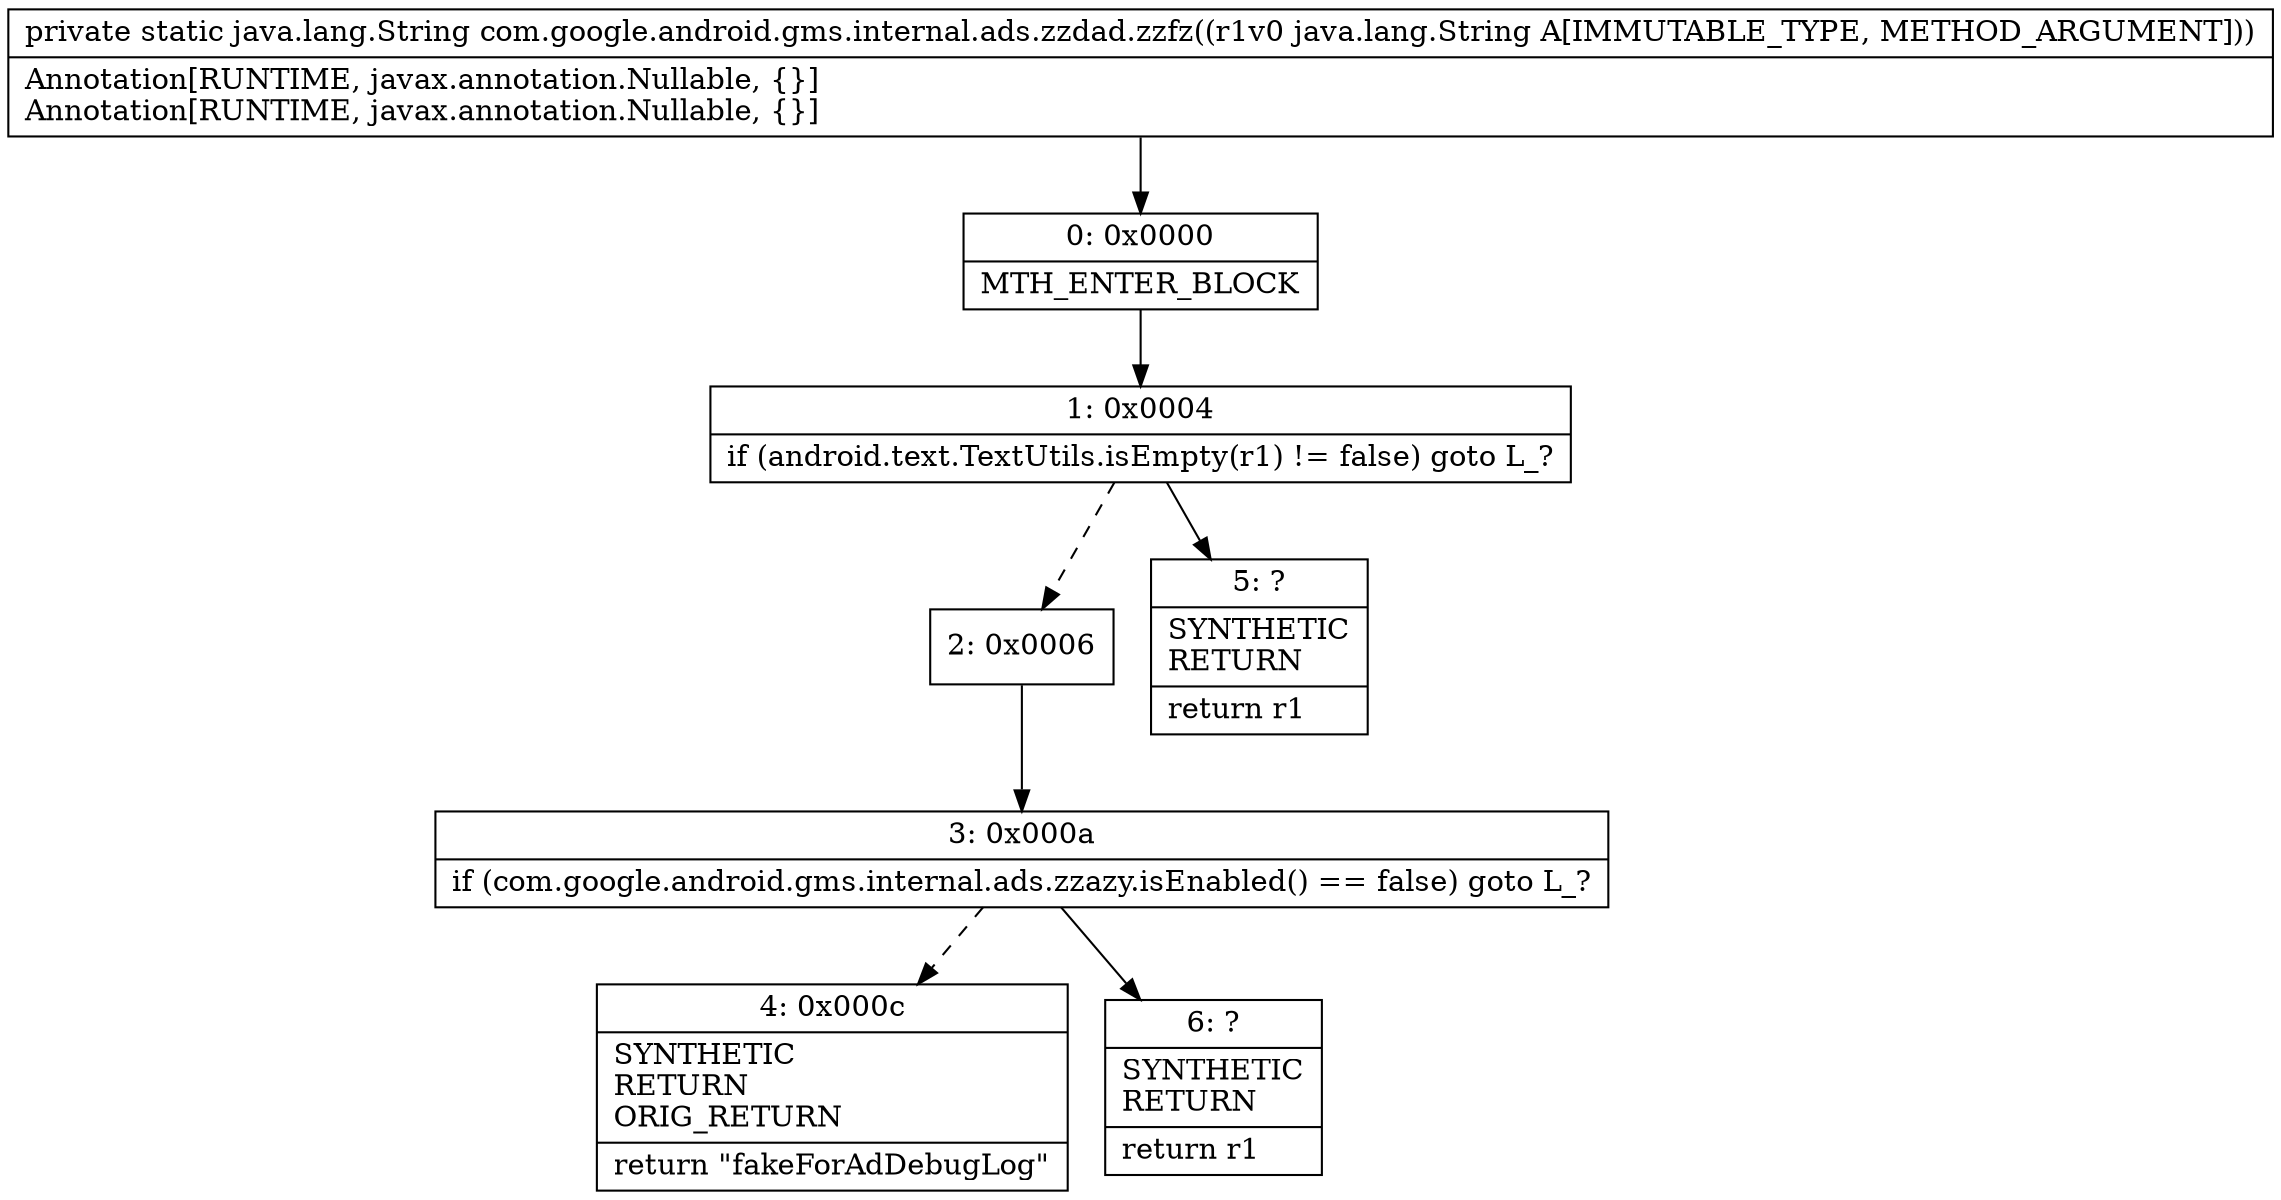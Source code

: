 digraph "CFG forcom.google.android.gms.internal.ads.zzdad.zzfz(Ljava\/lang\/String;)Ljava\/lang\/String;" {
Node_0 [shape=record,label="{0\:\ 0x0000|MTH_ENTER_BLOCK\l}"];
Node_1 [shape=record,label="{1\:\ 0x0004|if (android.text.TextUtils.isEmpty(r1) != false) goto L_?\l}"];
Node_2 [shape=record,label="{2\:\ 0x0006}"];
Node_3 [shape=record,label="{3\:\ 0x000a|if (com.google.android.gms.internal.ads.zzazy.isEnabled() == false) goto L_?\l}"];
Node_4 [shape=record,label="{4\:\ 0x000c|SYNTHETIC\lRETURN\lORIG_RETURN\l|return \"fakeForAdDebugLog\"\l}"];
Node_5 [shape=record,label="{5\:\ ?|SYNTHETIC\lRETURN\l|return r1\l}"];
Node_6 [shape=record,label="{6\:\ ?|SYNTHETIC\lRETURN\l|return r1\l}"];
MethodNode[shape=record,label="{private static java.lang.String com.google.android.gms.internal.ads.zzdad.zzfz((r1v0 java.lang.String A[IMMUTABLE_TYPE, METHOD_ARGUMENT]))  | Annotation[RUNTIME, javax.annotation.Nullable, \{\}]\lAnnotation[RUNTIME, javax.annotation.Nullable, \{\}]\l}"];
MethodNode -> Node_0;
Node_0 -> Node_1;
Node_1 -> Node_2[style=dashed];
Node_1 -> Node_5;
Node_2 -> Node_3;
Node_3 -> Node_4[style=dashed];
Node_3 -> Node_6;
}

